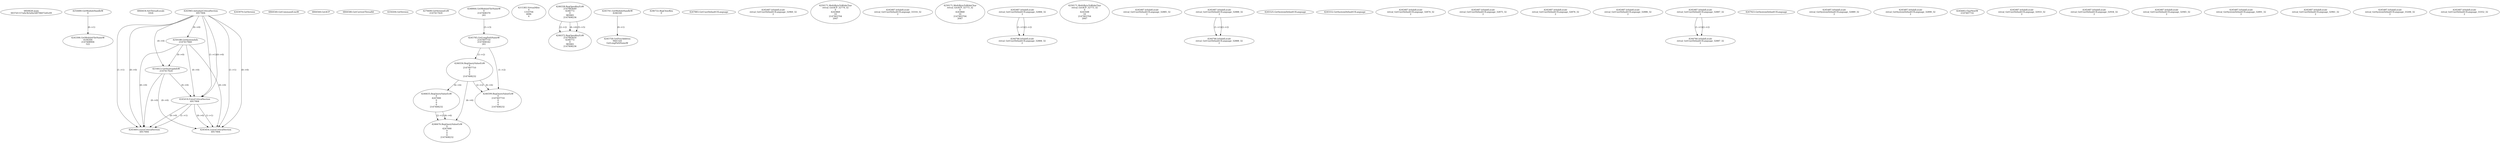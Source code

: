 // Global SCDG with merge call
digraph {
	0 [label="6850628.main
0037d1157a0e3b3a9a548706072d5c09"]
	1 [label="4254480.GetModuleHandleW
0"]
	2 [label="6844434.SetThreadLocale
1024"]
	3 [label="4243965.InitializeCriticalSection
6917004"]
	4 [label="4243979.GetVersion
"]
	5 [label="4250188.GetSystemInfo
2147417660"]
	3 -> 5 [label="(0-->0)"]
	6 [label="6844540.GetCommandLineW
"]
	7 [label="4214413.GetStartupInfoW
2147417624"]
	3 -> 7 [label="(0-->0)"]
	5 -> 7 [label="(0-->0)"]
	8 [label="6844560.GetACP
"]
	9 [label="6844580.GetCurrentThreadId
"]
	10 [label="4250204.GetVersion
"]
	11 [label="4276690.GetVersionExW
2147417420"]
	12 [label="4243306.GetModuleFileNameW
4194304
2147408904
522"]
	1 -> 12 [label="(0-->1)"]
	13 [label="4248064.GetModuleFileNameW
0
2147408370
261"]
	14 [label="4215383.VirtualAlloc
0
1310704
4096
4"]
	15 [label="4246338.RegOpenKeyExW
2147483649
4246772
0
983065
2147408236"]
	16 [label="4245741.GetModuleHandleW
4246160"]
	17 [label="4245758.GetProcAddress
9441320
GetLongPathNameW"]
	16 -> 17 [label="(0-->1)"]
	18 [label="4245785.GetLongPathNameW
2147407710
2147406542
261"]
	13 -> 18 [label="(3-->3)"]
	19 [label="4246556.RegQueryValueExW
0
2147407710
0
0
0
2147408232"]
	18 -> 19 [label="(1-->2)"]
	20 [label="4246635.RegQueryValueExW
0
4247000
0
0
0
2147408232"]
	19 -> 20 [label="(6-->6)"]
	21 [label="4246676.RegQueryValueExW
0
4247000
0
0
0
2147408232"]
	20 -> 21 [label="(2-->2)"]
	19 -> 21 [label="(6-->6)"]
	20 -> 21 [label="(6-->6)"]
	22 [label="4246722.RegCloseKey
0"]
	23 [label="4247883.GetUserDefaultUILanguage
"]
	24 [label="4245418.EnterCriticalSection
6917004"]
	3 -> 24 [label="(1-->1)"]
	3 -> 24 [label="(0-->0)"]
	5 -> 24 [label="(0-->0)"]
	7 -> 24 [label="(0-->0)"]
	25 [label="4245469.LeaveCriticalSection
6917004"]
	3 -> 25 [label="(1-->1)"]
	24 -> 25 [label="(1-->1)"]
	3 -> 25 [label="(0-->0)"]
	5 -> 25 [label="(0-->0)"]
	7 -> 25 [label="(0-->0)"]
	24 -> 25 [label="(0-->0)"]
	26 [label="4245487.IsValidLocale
retval_GetUserDefaultUILanguage_32960_32
2"]
	27 [label="4250171.MultiByteToWideChar
retval_GetACP_32774_32
0
4243868
10
2147403704
2047"]
	28 [label="4246372.RegOpenKeyExW
2147483650
4246772
0
983065
2147408236"]
	15 -> 28 [label="(2-->2)"]
	15 -> 28 [label="(4-->4)"]
	15 -> 28 [label="(5-->5)"]
	29 [label="4245487.IsValidLocale
retval_GetUserDefaultUILanguage_33316_32
2"]
	30 [label="4250171.MultiByteToWideChar
retval_GetACP_32773_32
0
4243868
10
2147403704
2047"]
	31 [label="4245487.IsValidLocale
retval_GetUserDefaultUILanguage_32884_32
2"]
	32 [label="4250171.MultiByteToWideChar
retval_GetACP_32773_32
0
4243508
10
2147403704
2047"]
	33 [label="4245487.IsValidLocale
retval_GetUserDefaultUILanguage_32885_32
2"]
	34 [label="4245487.IsValidLocale
retval_GetUserDefaultUILanguage_32888_32
2"]
	35 [label="4244766.IsValidLocale
retval_GetUserDefaultUILanguage_32888_32
2"]
	34 -> 35 [label="(1-->1)"]
	34 -> 35 [label="(2-->2)"]
	36 [label="4245525.GetSystemDefaultUILanguage
"]
	37 [label="4245552.GetSystemDefaultUILanguage
"]
	38 [label="4246599.RegQueryValueExW
0
2147407710
0
0
0
2147408232"]
	18 -> 38 [label="(1-->2)"]
	19 -> 38 [label="(2-->2)"]
	19 -> 38 [label="(6-->6)"]
	39 [label="4245487.IsValidLocale
retval_GetUserDefaultUILanguage_32874_32
2"]
	40 [label="4245487.IsValidLocale
retval_GetUserDefaultUILanguage_32875_32
2"]
	41 [label="4245487.IsValidLocale
retval_GetUserDefaultUILanguage_32876_32
2"]
	42 [label="4245487.IsValidLocale
retval_GetUserDefaultUILanguage_32886_32
2"]
	43 [label="4245487.IsValidLocale
retval_GetUserDefaultUILanguage_32887_32
2"]
	44 [label="4245454.LeaveCriticalSection
6917004"]
	3 -> 44 [label="(1-->1)"]
	24 -> 44 [label="(1-->1)"]
	3 -> 44 [label="(0-->0)"]
	5 -> 44 [label="(0-->0)"]
	7 -> 44 [label="(0-->0)"]
	24 -> 44 [label="(0-->0)"]
	45 [label="4247923.GetSystemDefaultUILanguage
"]
	46 [label="4245487.IsValidLocale
retval_GetSystemDefaultUILanguage_32889_32
2"]
	47 [label="4245487.IsValidLocale
retval_GetSystemDefaultUILanguage_32890_32
2"]
	48 [label="4245683.CharNextW
2147407716"]
	49 [label="4245487.IsValidLocale
retval_GetUserDefaultUILanguage_32933_32
2"]
	50 [label="4245487.IsValidLocale
retval_GetUserDefaultUILanguage_32934_32
2"]
	51 [label="4245487.IsValidLocale
retval_GetUserDefaultUILanguage_32945_32
2"]
	52 [label="4245487.IsValidLocale
retval_GetSystemDefaultUILanguage_32891_32
2"]
	53 [label="4245487.IsValidLocale
retval_GetUserDefaultUILanguage_32961_32
2"]
	54 [label="4244766.IsValidLocale
retval_GetUserDefaultUILanguage_32884_32
2"]
	31 -> 54 [label="(1-->1)"]
	31 -> 54 [label="(2-->2)"]
	55 [label="4244766.IsValidLocale
retval_GetUserDefaultUILanguage_32887_32
2"]
	43 -> 55 [label="(1-->1)"]
	43 -> 55 [label="(2-->2)"]
	56 [label="4245487.IsValidLocale
retval_GetSystemDefaultUILanguage_33206_32
2"]
	57 [label="4245487.IsValidLocale
retval_GetUserDefaultUILanguage_33352_32
2"]
}

